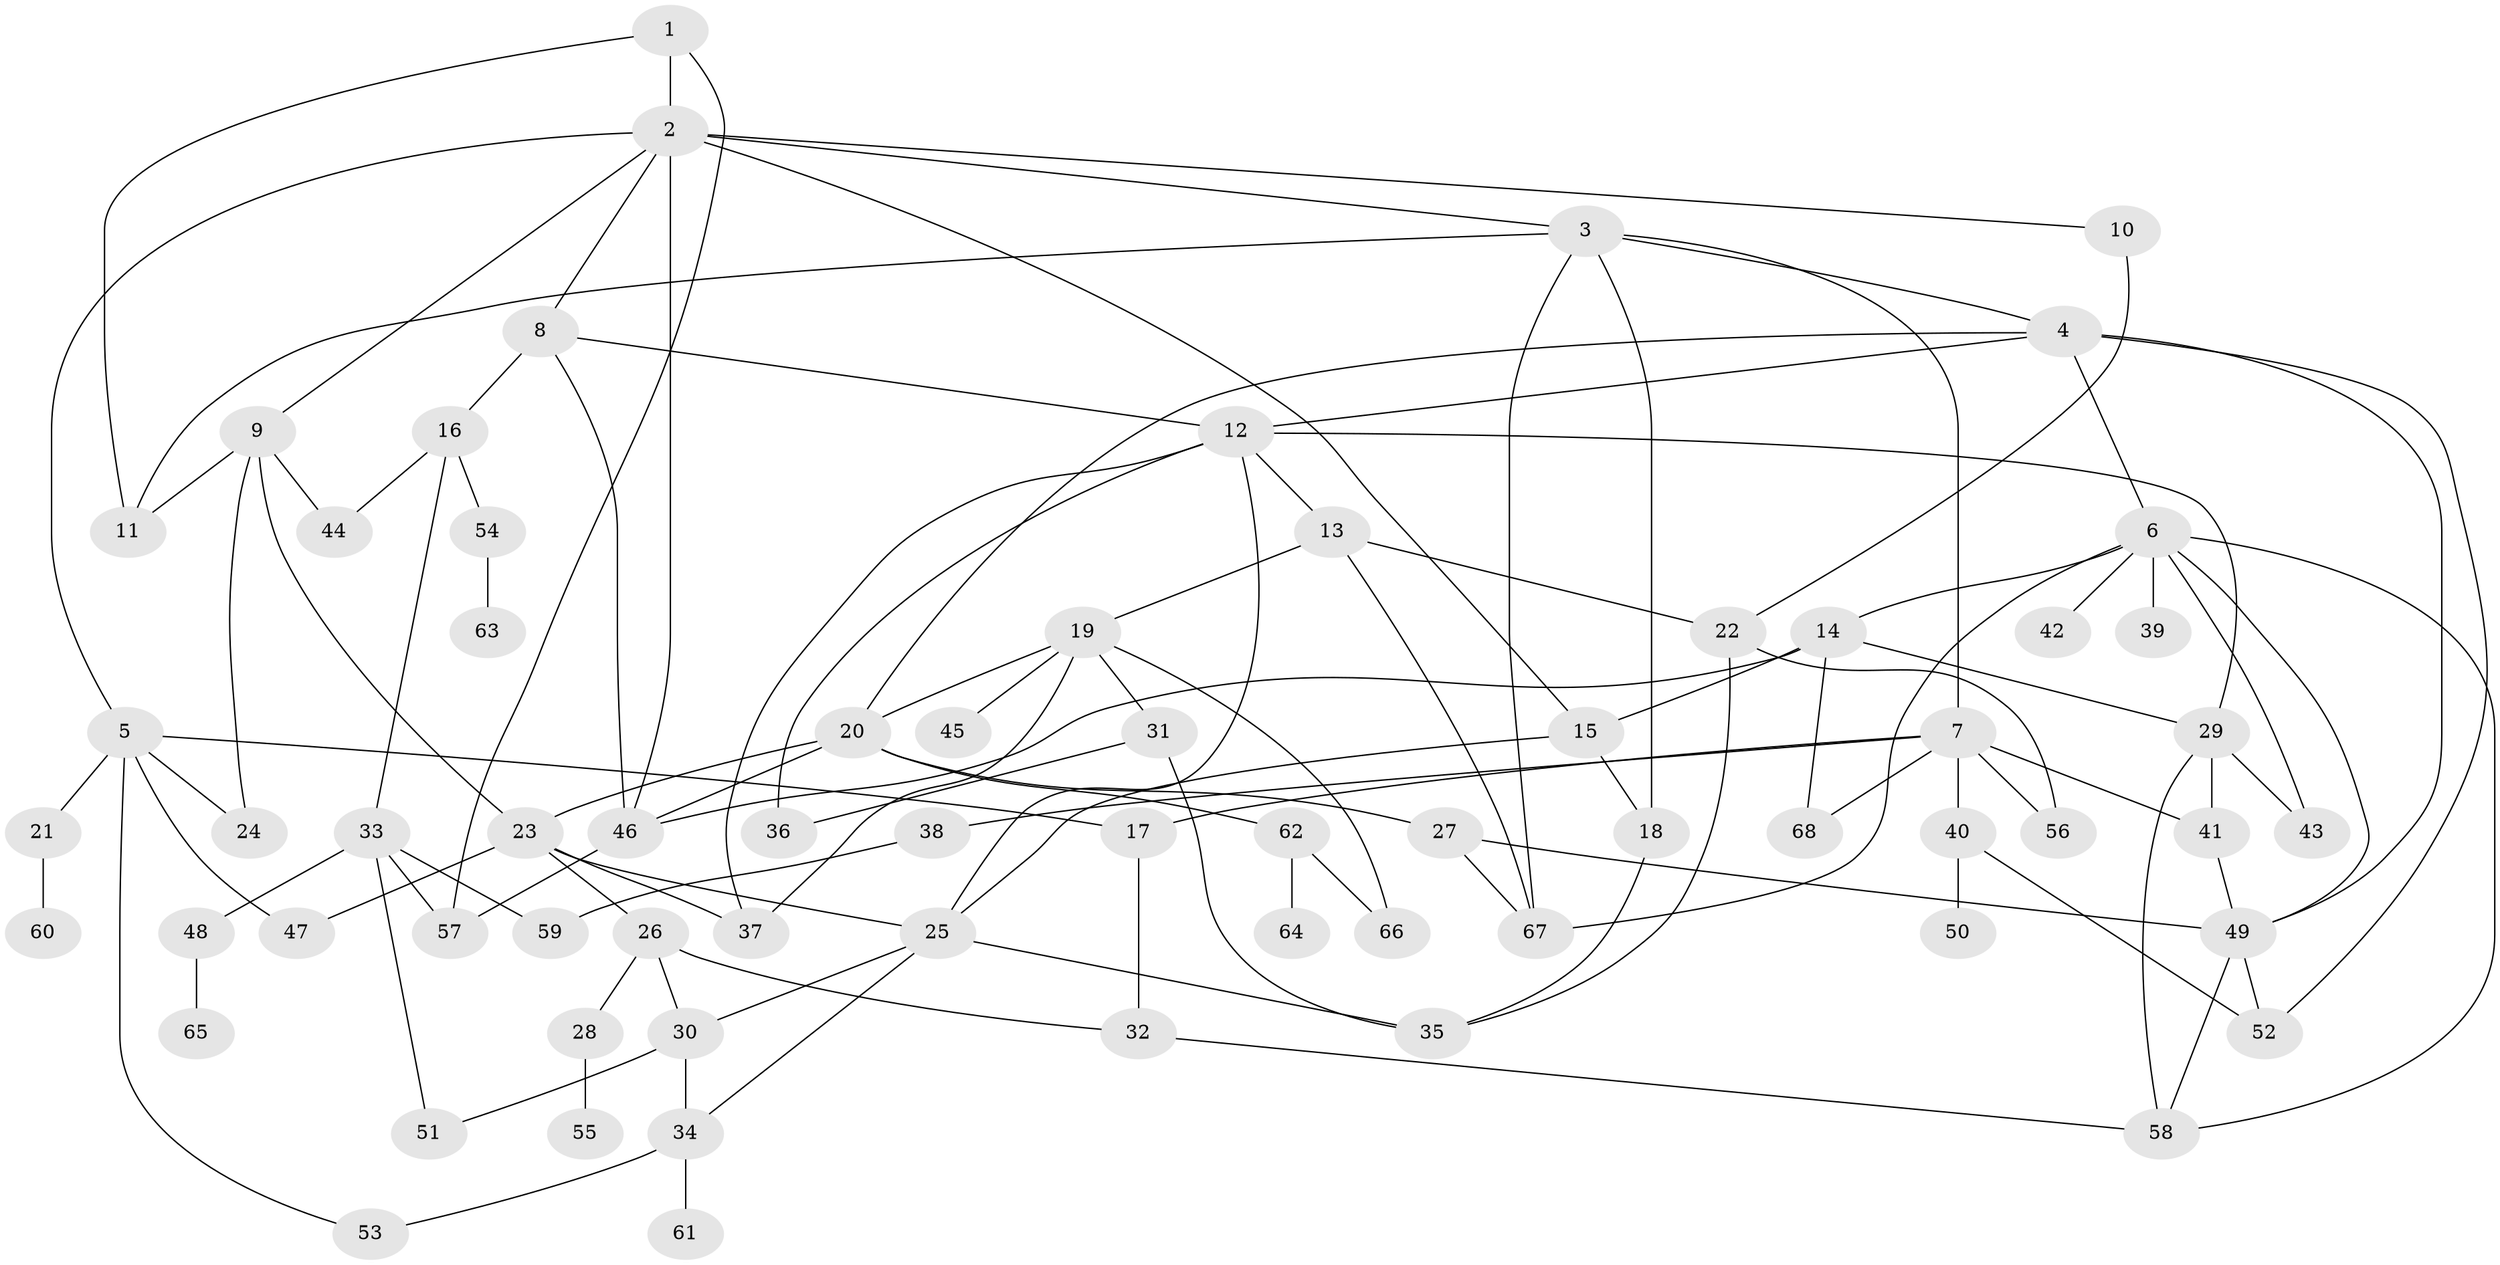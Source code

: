 // original degree distribution, {4: 0.20909090909090908, 8: 0.02727272727272727, 7: 0.01818181818181818, 6: 0.02727272727272727, 5: 0.045454545454545456, 2: 0.2818181818181818, 3: 0.18181818181818182, 1: 0.20909090909090908}
// Generated by graph-tools (version 1.1) at 2025/49/03/04/25 22:49:05]
// undirected, 68 vertices, 115 edges
graph export_dot {
  node [color=gray90,style=filled];
  1;
  2;
  3;
  4;
  5;
  6;
  7;
  8;
  9;
  10;
  11;
  12;
  13;
  14;
  15;
  16;
  17;
  18;
  19;
  20;
  21;
  22;
  23;
  24;
  25;
  26;
  27;
  28;
  29;
  30;
  31;
  32;
  33;
  34;
  35;
  36;
  37;
  38;
  39;
  40;
  41;
  42;
  43;
  44;
  45;
  46;
  47;
  48;
  49;
  50;
  51;
  52;
  53;
  54;
  55;
  56;
  57;
  58;
  59;
  60;
  61;
  62;
  63;
  64;
  65;
  66;
  67;
  68;
  1 -- 2 [weight=1.0];
  1 -- 11 [weight=1.0];
  1 -- 57 [weight=1.0];
  2 -- 3 [weight=1.0];
  2 -- 5 [weight=1.0];
  2 -- 8 [weight=1.0];
  2 -- 9 [weight=1.0];
  2 -- 10 [weight=1.0];
  2 -- 15 [weight=1.0];
  2 -- 46 [weight=1.0];
  3 -- 4 [weight=1.0];
  3 -- 7 [weight=1.0];
  3 -- 11 [weight=1.0];
  3 -- 18 [weight=1.0];
  3 -- 67 [weight=1.0];
  4 -- 6 [weight=1.0];
  4 -- 12 [weight=1.0];
  4 -- 20 [weight=1.0];
  4 -- 49 [weight=1.0];
  4 -- 52 [weight=1.0];
  5 -- 17 [weight=1.0];
  5 -- 21 [weight=1.0];
  5 -- 24 [weight=1.0];
  5 -- 47 [weight=1.0];
  5 -- 53 [weight=1.0];
  6 -- 14 [weight=2.0];
  6 -- 39 [weight=1.0];
  6 -- 42 [weight=1.0];
  6 -- 43 [weight=1.0];
  6 -- 49 [weight=1.0];
  6 -- 58 [weight=1.0];
  6 -- 67 [weight=1.0];
  7 -- 17 [weight=1.0];
  7 -- 38 [weight=1.0];
  7 -- 40 [weight=1.0];
  7 -- 41 [weight=1.0];
  7 -- 56 [weight=1.0];
  7 -- 68 [weight=1.0];
  8 -- 12 [weight=1.0];
  8 -- 16 [weight=1.0];
  8 -- 46 [weight=1.0];
  9 -- 11 [weight=1.0];
  9 -- 23 [weight=1.0];
  9 -- 24 [weight=1.0];
  9 -- 44 [weight=1.0];
  10 -- 22 [weight=1.0];
  12 -- 13 [weight=1.0];
  12 -- 25 [weight=1.0];
  12 -- 29 [weight=1.0];
  12 -- 36 [weight=1.0];
  12 -- 37 [weight=1.0];
  13 -- 19 [weight=1.0];
  13 -- 22 [weight=1.0];
  13 -- 67 [weight=1.0];
  14 -- 15 [weight=1.0];
  14 -- 29 [weight=1.0];
  14 -- 46 [weight=1.0];
  14 -- 68 [weight=1.0];
  15 -- 18 [weight=1.0];
  15 -- 25 [weight=1.0];
  16 -- 33 [weight=1.0];
  16 -- 44 [weight=1.0];
  16 -- 54 [weight=1.0];
  17 -- 32 [weight=1.0];
  18 -- 35 [weight=1.0];
  19 -- 20 [weight=1.0];
  19 -- 31 [weight=1.0];
  19 -- 37 [weight=1.0];
  19 -- 45 [weight=2.0];
  19 -- 66 [weight=1.0];
  20 -- 23 [weight=1.0];
  20 -- 27 [weight=1.0];
  20 -- 46 [weight=1.0];
  20 -- 62 [weight=1.0];
  21 -- 60 [weight=1.0];
  22 -- 35 [weight=1.0];
  22 -- 56 [weight=1.0];
  23 -- 25 [weight=1.0];
  23 -- 26 [weight=1.0];
  23 -- 37 [weight=1.0];
  23 -- 47 [weight=1.0];
  25 -- 30 [weight=1.0];
  25 -- 34 [weight=1.0];
  25 -- 35 [weight=1.0];
  26 -- 28 [weight=1.0];
  26 -- 30 [weight=1.0];
  26 -- 32 [weight=1.0];
  27 -- 49 [weight=1.0];
  27 -- 67 [weight=1.0];
  28 -- 55 [weight=1.0];
  29 -- 41 [weight=1.0];
  29 -- 43 [weight=1.0];
  29 -- 58 [weight=1.0];
  30 -- 34 [weight=1.0];
  30 -- 51 [weight=1.0];
  31 -- 35 [weight=1.0];
  31 -- 36 [weight=1.0];
  32 -- 58 [weight=1.0];
  33 -- 48 [weight=1.0];
  33 -- 51 [weight=1.0];
  33 -- 57 [weight=1.0];
  33 -- 59 [weight=1.0];
  34 -- 53 [weight=1.0];
  34 -- 61 [weight=1.0];
  38 -- 59 [weight=1.0];
  40 -- 50 [weight=1.0];
  40 -- 52 [weight=1.0];
  41 -- 49 [weight=1.0];
  46 -- 57 [weight=1.0];
  48 -- 65 [weight=1.0];
  49 -- 52 [weight=1.0];
  49 -- 58 [weight=1.0];
  54 -- 63 [weight=1.0];
  62 -- 64 [weight=1.0];
  62 -- 66 [weight=1.0];
}
